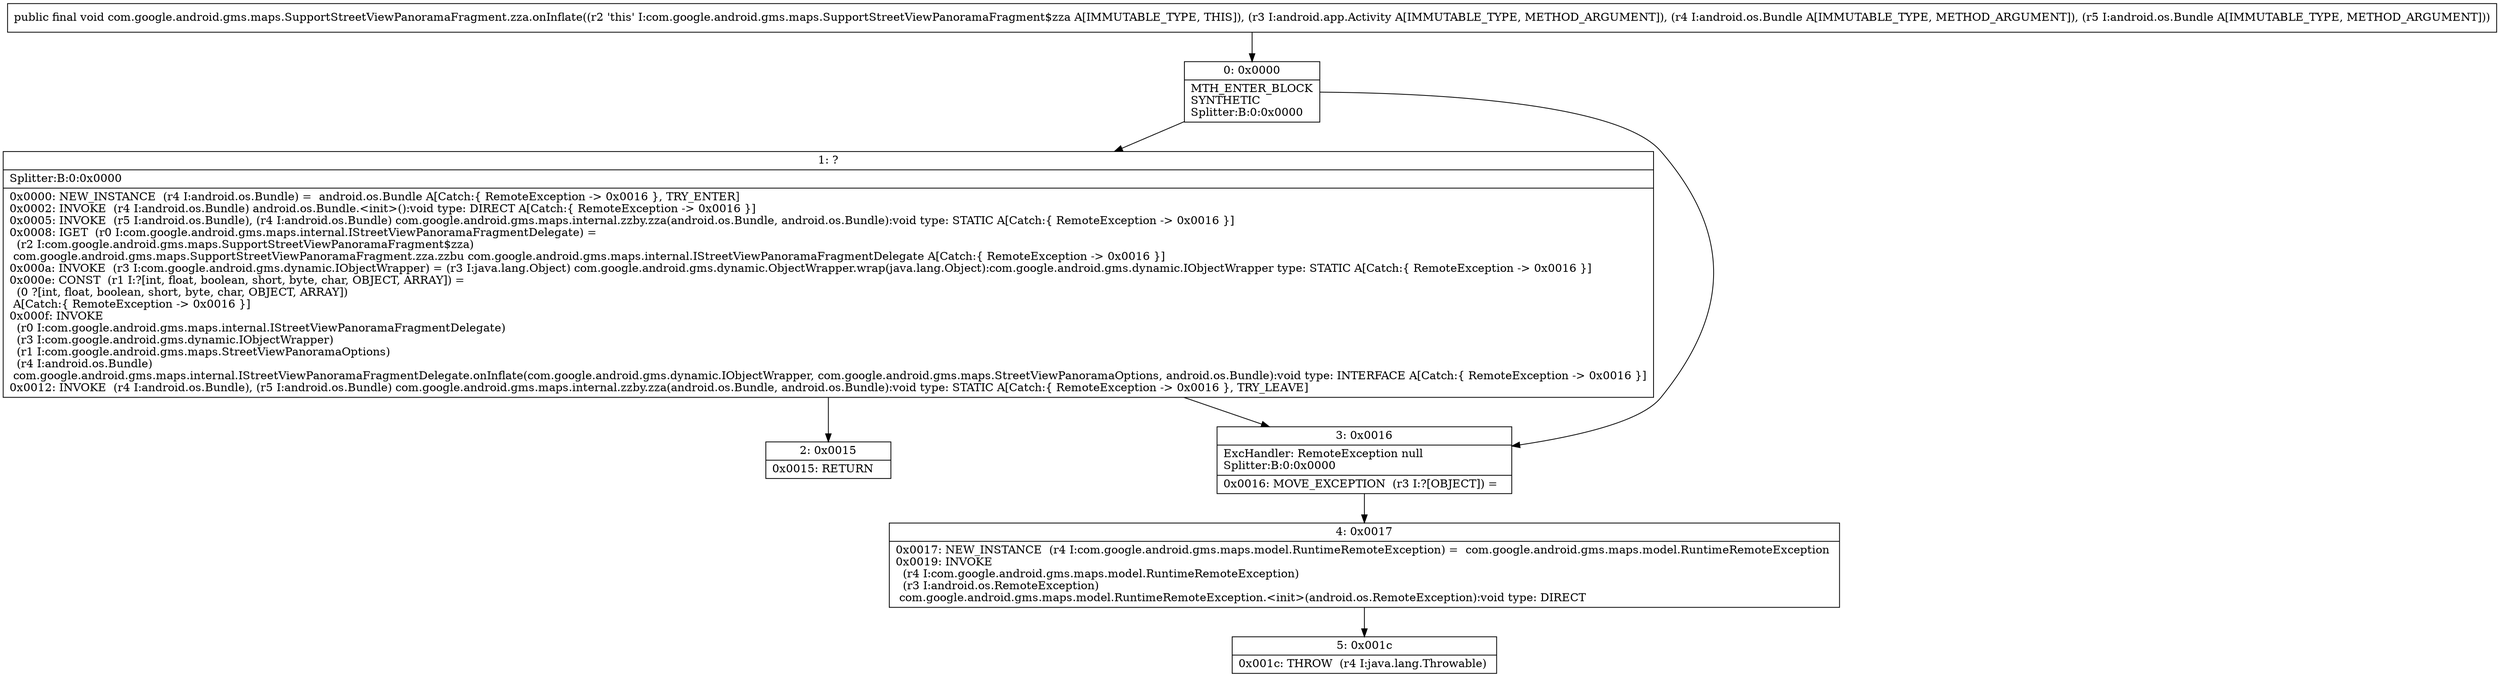 digraph "CFG forcom.google.android.gms.maps.SupportStreetViewPanoramaFragment.zza.onInflate(Landroid\/app\/Activity;Landroid\/os\/Bundle;Landroid\/os\/Bundle;)V" {
Node_0 [shape=record,label="{0\:\ 0x0000|MTH_ENTER_BLOCK\lSYNTHETIC\lSplitter:B:0:0x0000\l}"];
Node_1 [shape=record,label="{1\:\ ?|Splitter:B:0:0x0000\l|0x0000: NEW_INSTANCE  (r4 I:android.os.Bundle) =  android.os.Bundle A[Catch:\{ RemoteException \-\> 0x0016 \}, TRY_ENTER]\l0x0002: INVOKE  (r4 I:android.os.Bundle) android.os.Bundle.\<init\>():void type: DIRECT A[Catch:\{ RemoteException \-\> 0x0016 \}]\l0x0005: INVOKE  (r5 I:android.os.Bundle), (r4 I:android.os.Bundle) com.google.android.gms.maps.internal.zzby.zza(android.os.Bundle, android.os.Bundle):void type: STATIC A[Catch:\{ RemoteException \-\> 0x0016 \}]\l0x0008: IGET  (r0 I:com.google.android.gms.maps.internal.IStreetViewPanoramaFragmentDelegate) = \l  (r2 I:com.google.android.gms.maps.SupportStreetViewPanoramaFragment$zza)\l com.google.android.gms.maps.SupportStreetViewPanoramaFragment.zza.zzbu com.google.android.gms.maps.internal.IStreetViewPanoramaFragmentDelegate A[Catch:\{ RemoteException \-\> 0x0016 \}]\l0x000a: INVOKE  (r3 I:com.google.android.gms.dynamic.IObjectWrapper) = (r3 I:java.lang.Object) com.google.android.gms.dynamic.ObjectWrapper.wrap(java.lang.Object):com.google.android.gms.dynamic.IObjectWrapper type: STATIC A[Catch:\{ RemoteException \-\> 0x0016 \}]\l0x000e: CONST  (r1 I:?[int, float, boolean, short, byte, char, OBJECT, ARRAY]) = \l  (0 ?[int, float, boolean, short, byte, char, OBJECT, ARRAY])\l A[Catch:\{ RemoteException \-\> 0x0016 \}]\l0x000f: INVOKE  \l  (r0 I:com.google.android.gms.maps.internal.IStreetViewPanoramaFragmentDelegate)\l  (r3 I:com.google.android.gms.dynamic.IObjectWrapper)\l  (r1 I:com.google.android.gms.maps.StreetViewPanoramaOptions)\l  (r4 I:android.os.Bundle)\l com.google.android.gms.maps.internal.IStreetViewPanoramaFragmentDelegate.onInflate(com.google.android.gms.dynamic.IObjectWrapper, com.google.android.gms.maps.StreetViewPanoramaOptions, android.os.Bundle):void type: INTERFACE A[Catch:\{ RemoteException \-\> 0x0016 \}]\l0x0012: INVOKE  (r4 I:android.os.Bundle), (r5 I:android.os.Bundle) com.google.android.gms.maps.internal.zzby.zza(android.os.Bundle, android.os.Bundle):void type: STATIC A[Catch:\{ RemoteException \-\> 0x0016 \}, TRY_LEAVE]\l}"];
Node_2 [shape=record,label="{2\:\ 0x0015|0x0015: RETURN   \l}"];
Node_3 [shape=record,label="{3\:\ 0x0016|ExcHandler: RemoteException null\lSplitter:B:0:0x0000\l|0x0016: MOVE_EXCEPTION  (r3 I:?[OBJECT]) =  \l}"];
Node_4 [shape=record,label="{4\:\ 0x0017|0x0017: NEW_INSTANCE  (r4 I:com.google.android.gms.maps.model.RuntimeRemoteException) =  com.google.android.gms.maps.model.RuntimeRemoteException \l0x0019: INVOKE  \l  (r4 I:com.google.android.gms.maps.model.RuntimeRemoteException)\l  (r3 I:android.os.RemoteException)\l com.google.android.gms.maps.model.RuntimeRemoteException.\<init\>(android.os.RemoteException):void type: DIRECT \l}"];
Node_5 [shape=record,label="{5\:\ 0x001c|0x001c: THROW  (r4 I:java.lang.Throwable) \l}"];
MethodNode[shape=record,label="{public final void com.google.android.gms.maps.SupportStreetViewPanoramaFragment.zza.onInflate((r2 'this' I:com.google.android.gms.maps.SupportStreetViewPanoramaFragment$zza A[IMMUTABLE_TYPE, THIS]), (r3 I:android.app.Activity A[IMMUTABLE_TYPE, METHOD_ARGUMENT]), (r4 I:android.os.Bundle A[IMMUTABLE_TYPE, METHOD_ARGUMENT]), (r5 I:android.os.Bundle A[IMMUTABLE_TYPE, METHOD_ARGUMENT])) }"];
MethodNode -> Node_0;
Node_0 -> Node_1;
Node_0 -> Node_3;
Node_1 -> Node_2;
Node_1 -> Node_3;
Node_3 -> Node_4;
Node_4 -> Node_5;
}

